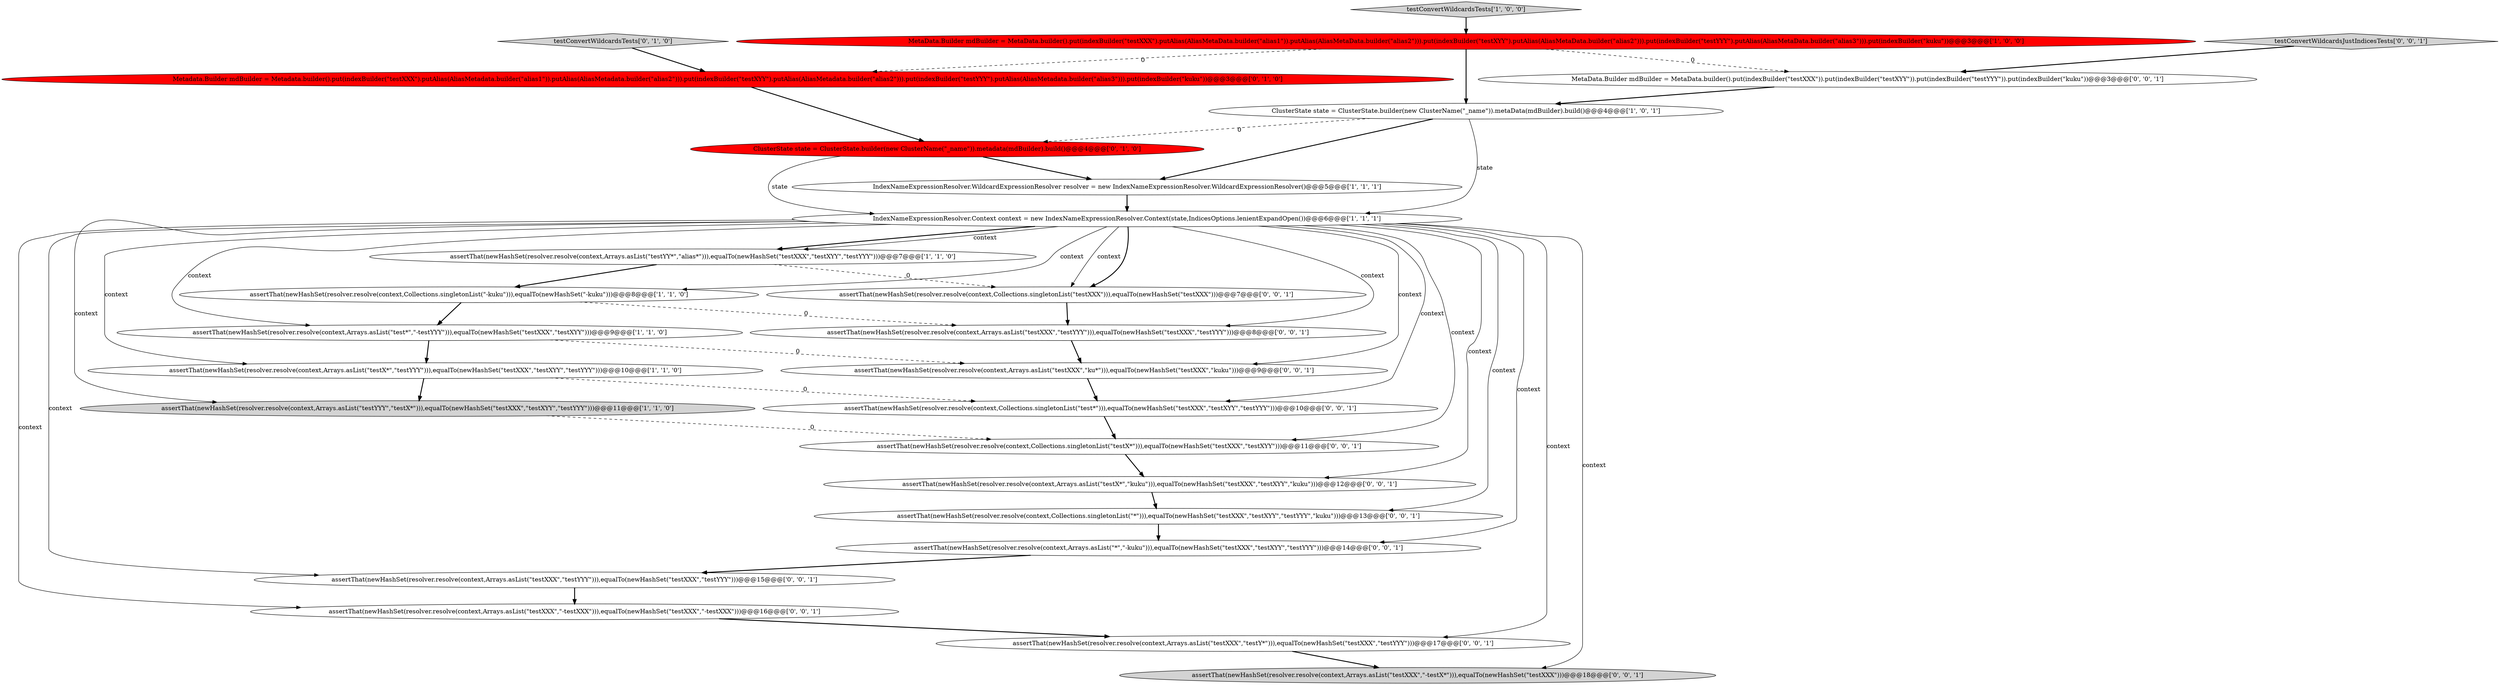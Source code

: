 digraph {
24 [style = filled, label = "assertThat(newHashSet(resolver.resolve(context,Arrays.asList(\"testXXX\",\"-testXXX\"))),equalTo(newHashSet(\"testXXX\",\"-testXXX\")))@@@16@@@['0', '0', '1']", fillcolor = white, shape = ellipse image = "AAA0AAABBB3BBB"];
16 [style = filled, label = "assertThat(newHashSet(resolver.resolve(context,Arrays.asList(\"testXXX\",\"-testX*\"))),equalTo(newHashSet(\"testXXX\")))@@@18@@@['0', '0', '1']", fillcolor = lightgray, shape = ellipse image = "AAA0AAABBB3BBB"];
6 [style = filled, label = "assertThat(newHashSet(resolver.resolve(context,Arrays.asList(\"testYYY\",\"testX*\"))),equalTo(newHashSet(\"testXXX\",\"testXYY\",\"testYYY\")))@@@11@@@['1', '1', '0']", fillcolor = lightgray, shape = ellipse image = "AAA0AAABBB1BBB"];
23 [style = filled, label = "assertThat(newHashSet(resolver.resolve(context,Collections.singletonList(\"test*\"))),equalTo(newHashSet(\"testXXX\",\"testXYY\",\"testYYY\")))@@@10@@@['0', '0', '1']", fillcolor = white, shape = ellipse image = "AAA0AAABBB3BBB"];
10 [style = filled, label = "ClusterState state = ClusterState.builder(new ClusterName(\"_name\")).metadata(mdBuilder).build()@@@4@@@['0', '1', '0']", fillcolor = red, shape = ellipse image = "AAA1AAABBB2BBB"];
25 [style = filled, label = "testConvertWildcardsJustIndicesTests['0', '0', '1']", fillcolor = lightgray, shape = diamond image = "AAA0AAABBB3BBB"];
21 [style = filled, label = "assertThat(newHashSet(resolver.resolve(context,Collections.singletonList(\"*\"))),equalTo(newHashSet(\"testXXX\",\"testXYY\",\"testYYY\",\"kuku\")))@@@13@@@['0', '0', '1']", fillcolor = white, shape = ellipse image = "AAA0AAABBB3BBB"];
15 [style = filled, label = "assertThat(newHashSet(resolver.resolve(context,Arrays.asList(\"testXXX\",\"testYYY\"))),equalTo(newHashSet(\"testXXX\",\"testYYY\")))@@@8@@@['0', '0', '1']", fillcolor = white, shape = ellipse image = "AAA0AAABBB3BBB"];
17 [style = filled, label = "assertThat(newHashSet(resolver.resolve(context,Arrays.asList(\"testX*\",\"kuku\"))),equalTo(newHashSet(\"testXXX\",\"testXYY\",\"kuku\")))@@@12@@@['0', '0', '1']", fillcolor = white, shape = ellipse image = "AAA0AAABBB3BBB"];
13 [style = filled, label = "assertThat(newHashSet(resolver.resolve(context,Arrays.asList(\"testXXX\",\"ku*\"))),equalTo(newHashSet(\"testXXX\",\"kuku\")))@@@9@@@['0', '0', '1']", fillcolor = white, shape = ellipse image = "AAA0AAABBB3BBB"];
3 [style = filled, label = "assertThat(newHashSet(resolver.resolve(context,Arrays.asList(\"testYY*\",\"alias*\"))),equalTo(newHashSet(\"testXXX\",\"testXYY\",\"testYYY\")))@@@7@@@['1', '1', '0']", fillcolor = white, shape = ellipse image = "AAA0AAABBB1BBB"];
5 [style = filled, label = "IndexNameExpressionResolver.WildcardExpressionResolver resolver = new IndexNameExpressionResolver.WildcardExpressionResolver()@@@5@@@['1', '1', '1']", fillcolor = white, shape = ellipse image = "AAA0AAABBB1BBB"];
18 [style = filled, label = "assertThat(newHashSet(resolver.resolve(context,Arrays.asList(\"testXXX\",\"testY*\"))),equalTo(newHashSet(\"testXXX\",\"testYYY\")))@@@17@@@['0', '0', '1']", fillcolor = white, shape = ellipse image = "AAA0AAABBB3BBB"];
4 [style = filled, label = "MetaData.Builder mdBuilder = MetaData.builder().put(indexBuilder(\"testXXX\").putAlias(AliasMetaData.builder(\"alias1\")).putAlias(AliasMetaData.builder(\"alias2\"))).put(indexBuilder(\"testXYY\").putAlias(AliasMetaData.builder(\"alias2\"))).put(indexBuilder(\"testYYY\").putAlias(AliasMetaData.builder(\"alias3\"))).put(indexBuilder(\"kuku\"))@@@3@@@['1', '0', '0']", fillcolor = red, shape = ellipse image = "AAA1AAABBB1BBB"];
12 [style = filled, label = "Metadata.Builder mdBuilder = Metadata.builder().put(indexBuilder(\"testXXX\").putAlias(AliasMetadata.builder(\"alias1\")).putAlias(AliasMetadata.builder(\"alias2\"))).put(indexBuilder(\"testXYY\").putAlias(AliasMetadata.builder(\"alias2\"))).put(indexBuilder(\"testYYY\").putAlias(AliasMetadata.builder(\"alias3\"))).put(indexBuilder(\"kuku\"))@@@3@@@['0', '1', '0']", fillcolor = red, shape = ellipse image = "AAA1AAABBB2BBB"];
22 [style = filled, label = "assertThat(newHashSet(resolver.resolve(context,Collections.singletonList(\"testXXX\"))),equalTo(newHashSet(\"testXXX\")))@@@7@@@['0', '0', '1']", fillcolor = white, shape = ellipse image = "AAA0AAABBB3BBB"];
20 [style = filled, label = "assertThat(newHashSet(resolver.resolve(context,Collections.singletonList(\"testX*\"))),equalTo(newHashSet(\"testXXX\",\"testXYY\")))@@@11@@@['0', '0', '1']", fillcolor = white, shape = ellipse image = "AAA0AAABBB3BBB"];
2 [style = filled, label = "IndexNameExpressionResolver.Context context = new IndexNameExpressionResolver.Context(state,IndicesOptions.lenientExpandOpen())@@@6@@@['1', '1', '1']", fillcolor = white, shape = ellipse image = "AAA0AAABBB1BBB"];
7 [style = filled, label = "assertThat(newHashSet(resolver.resolve(context,Collections.singletonList(\"-kuku\"))),equalTo(newHashSet(\"-kuku\")))@@@8@@@['1', '1', '0']", fillcolor = white, shape = ellipse image = "AAA0AAABBB1BBB"];
9 [style = filled, label = "assertThat(newHashSet(resolver.resolve(context,Arrays.asList(\"testX*\",\"testYYY\"))),equalTo(newHashSet(\"testXXX\",\"testXYY\",\"testYYY\")))@@@10@@@['1', '1', '0']", fillcolor = white, shape = ellipse image = "AAA0AAABBB1BBB"];
14 [style = filled, label = "assertThat(newHashSet(resolver.resolve(context,Arrays.asList(\"testXXX\",\"testYYY\"))),equalTo(newHashSet(\"testXXX\",\"testYYY\")))@@@15@@@['0', '0', '1']", fillcolor = white, shape = ellipse image = "AAA0AAABBB3BBB"];
0 [style = filled, label = "ClusterState state = ClusterState.builder(new ClusterName(\"_name\")).metaData(mdBuilder).build()@@@4@@@['1', '0', '1']", fillcolor = white, shape = ellipse image = "AAA0AAABBB1BBB"];
26 [style = filled, label = "assertThat(newHashSet(resolver.resolve(context,Arrays.asList(\"*\",\"-kuku\"))),equalTo(newHashSet(\"testXXX\",\"testXYY\",\"testYYY\")))@@@14@@@['0', '0', '1']", fillcolor = white, shape = ellipse image = "AAA0AAABBB3BBB"];
1 [style = filled, label = "assertThat(newHashSet(resolver.resolve(context,Arrays.asList(\"test*\",\"-testYYY\"))),equalTo(newHashSet(\"testXXX\",\"testXYY\")))@@@9@@@['1', '1', '0']", fillcolor = white, shape = ellipse image = "AAA0AAABBB1BBB"];
11 [style = filled, label = "testConvertWildcardsTests['0', '1', '0']", fillcolor = lightgray, shape = diamond image = "AAA0AAABBB2BBB"];
8 [style = filled, label = "testConvertWildcardsTests['1', '0', '0']", fillcolor = lightgray, shape = diamond image = "AAA0AAABBB1BBB"];
19 [style = filled, label = "MetaData.Builder mdBuilder = MetaData.builder().put(indexBuilder(\"testXXX\")).put(indexBuilder(\"testXYY\")).put(indexBuilder(\"testYYY\")).put(indexBuilder(\"kuku\"))@@@3@@@['0', '0', '1']", fillcolor = white, shape = ellipse image = "AAA0AAABBB3BBB"];
14->24 [style = bold, label=""];
23->20 [style = bold, label=""];
15->13 [style = bold, label=""];
20->17 [style = bold, label=""];
7->1 [style = bold, label=""];
22->15 [style = bold, label=""];
6->20 [style = dashed, label="0"];
2->3 [style = bold, label=""];
2->7 [style = solid, label="context"];
26->14 [style = bold, label=""];
11->12 [style = bold, label=""];
3->22 [style = dashed, label="0"];
2->18 [style = solid, label="context"];
24->18 [style = bold, label=""];
9->23 [style = dashed, label="0"];
0->10 [style = dashed, label="0"];
1->9 [style = bold, label=""];
19->0 [style = bold, label=""];
9->6 [style = bold, label=""];
4->0 [style = bold, label=""];
2->20 [style = solid, label="context"];
2->16 [style = solid, label="context"];
4->12 [style = dashed, label="0"];
1->13 [style = dashed, label="0"];
2->6 [style = solid, label="context"];
21->26 [style = bold, label=""];
5->2 [style = bold, label=""];
0->2 [style = solid, label="state"];
12->10 [style = bold, label=""];
10->2 [style = solid, label="state"];
10->5 [style = bold, label=""];
2->13 [style = solid, label="context"];
3->7 [style = bold, label=""];
2->21 [style = solid, label="context"];
2->3 [style = solid, label="context"];
2->22 [style = solid, label="context"];
2->17 [style = solid, label="context"];
2->24 [style = solid, label="context"];
25->19 [style = bold, label=""];
13->23 [style = bold, label=""];
7->15 [style = dashed, label="0"];
2->23 [style = solid, label="context"];
2->1 [style = solid, label="context"];
4->19 [style = dashed, label="0"];
8->4 [style = bold, label=""];
2->22 [style = bold, label=""];
17->21 [style = bold, label=""];
2->14 [style = solid, label="context"];
2->15 [style = solid, label="context"];
2->9 [style = solid, label="context"];
0->5 [style = bold, label=""];
2->26 [style = solid, label="context"];
18->16 [style = bold, label=""];
}
